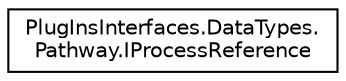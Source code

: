 digraph "Graphical Class Hierarchy"
{
  edge [fontname="Helvetica",fontsize="10",labelfontname="Helvetica",labelfontsize="10"];
  node [fontname="Helvetica",fontsize="10",shape=record];
  rankdir="LR";
  Node1 [label="PlugInsInterfaces.DataTypes.\lPathway.IProcessReference",height=0.2,width=0.4,color="black", fillcolor="white", style="filled",URL="$interface_plug_ins_interfaces_1_1_data_types_1_1_pathway_1_1_i_process_reference.html",tooltip="A reference to the definition of a process as used in a pathway "];
}
